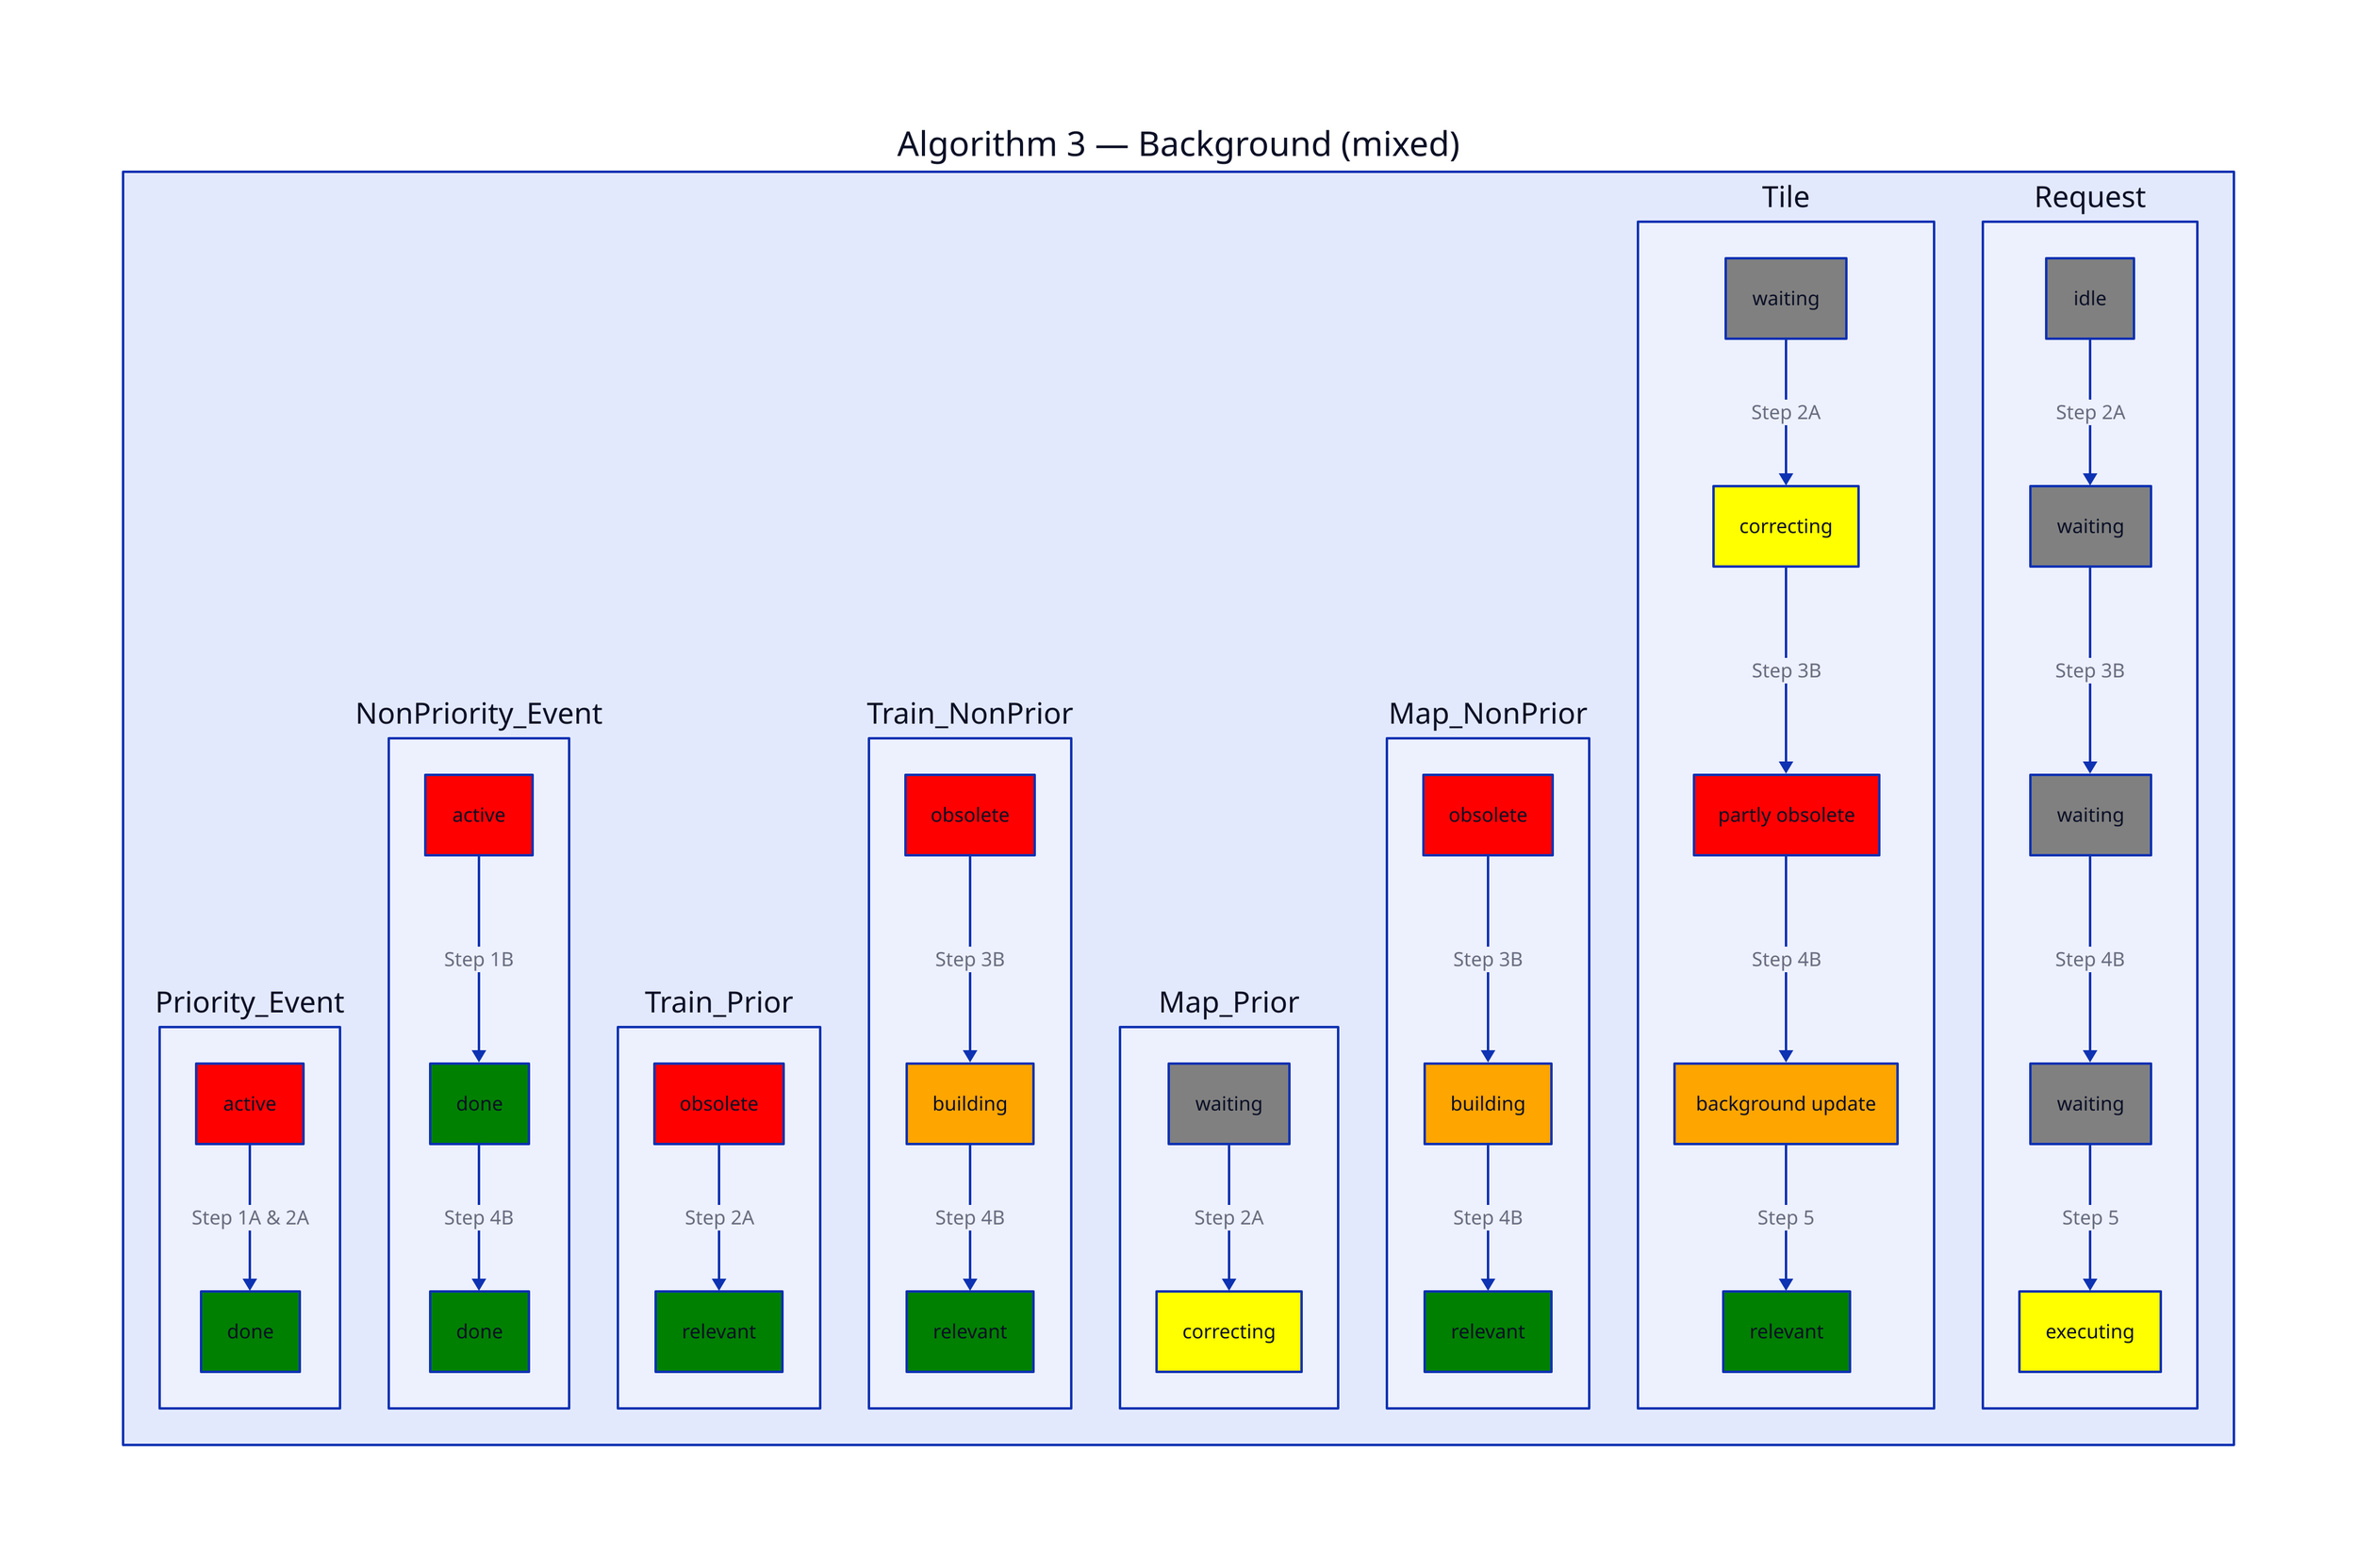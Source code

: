 A3: {
  label: "Algorithm 3 — Background (mixed)"

  Priority_Event: {
    s1: "active" { style.fill: red }
    s2: "done" { style.fill: green }

    s1 -> s2: "Step 1A & 2A"
  }

  NonPriority_Event: {
    s1: "active" { style.fill: red }
    s2: "done" { style.fill: green }
    s3: "done" { style.fill: green }

    s1 -> s2: "Step 1B"
    s2 -> s3: "Step 4B"
  }

  Train_Prior: {
    s1: "obsolete" { style.fill: red }
    s2: "relevant" { style.fill: green }

    s1 -> s2: "Step 2A"
  }

  Train_NonPrior: {
    s1: "obsolete" { style.fill: red }
    s2: "building" { style.fill: orange }
    s3: "relevant" { style.fill: green }

    s1 -> s2: "Step 3B"
    s2 -> s3: "Step 4B"
  }

  Map_Prior: {
    s1: "waiting" { style.fill: gray }
    s2: "correcting" { style.fill: yellow }

    s1 -> s2: "Step 2A"
  }

  Map_NonPrior: {
    s1: "obsolete" { style.fill: red }
    s2: "building" { style.fill: orange }
    s3: "relevant" { style.fill: green }

    s1 -> s2: "Step 3B"
    s2 -> s3: "Step 4B"
  }

  Tile: {
    s1: "waiting" { style.fill: gray }
    s2: "correcting" { style.fill: yellow }
    s3: "partly obsolete" { style.fill: red }
    s4: "background update" { style.fill: orange }
    s5: "relevant" { style.fill: green }

    s1 -> s2: "Step 2A"
    s2 -> s3: "Step 3B"
    s3 -> s4: "Step 4B"
    s4 -> s5: "Step 5"
  }

  Request: {
    s1: "idle" { style.fill: gray }
    s2: "waiting" { style.fill: gray }
    s3: "waiting" { style.fill: gray }
    s4: "waiting" { style.fill: gray }
    s5: "executing" { style.fill: yellow }

    s1 -> s2: "Step 2A"
    s2 -> s3: "Step 3B"
    s3 -> s4: "Step 4B"
    s4 -> s5: "Step 5"
  }
}